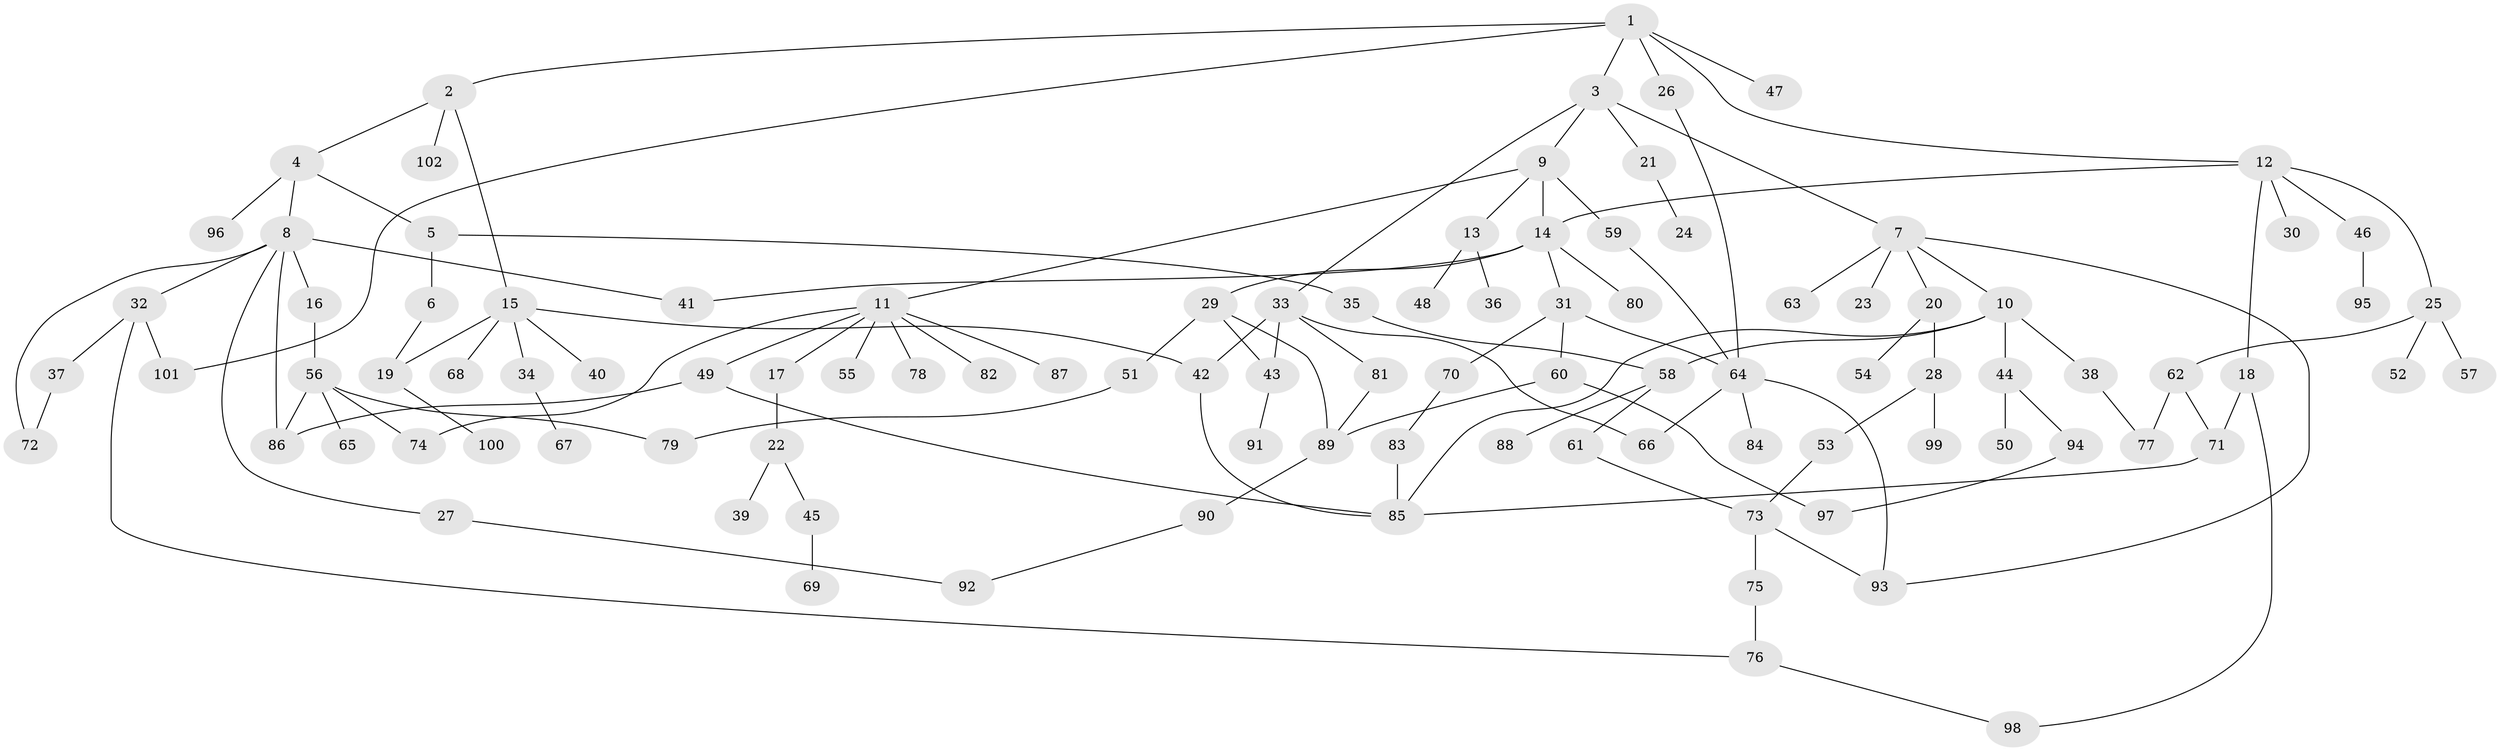 // coarse degree distribution, {10: 0.06666666666666667, 3: 0.16666666666666666, 2: 0.23333333333333334, 6: 0.03333333333333333, 7: 0.03333333333333333, 8: 0.03333333333333333, 4: 0.1, 5: 0.03333333333333333, 1: 0.3}
// Generated by graph-tools (version 1.1) at 2025/17/03/04/25 18:17:07]
// undirected, 102 vertices, 131 edges
graph export_dot {
graph [start="1"]
  node [color=gray90,style=filled];
  1;
  2;
  3;
  4;
  5;
  6;
  7;
  8;
  9;
  10;
  11;
  12;
  13;
  14;
  15;
  16;
  17;
  18;
  19;
  20;
  21;
  22;
  23;
  24;
  25;
  26;
  27;
  28;
  29;
  30;
  31;
  32;
  33;
  34;
  35;
  36;
  37;
  38;
  39;
  40;
  41;
  42;
  43;
  44;
  45;
  46;
  47;
  48;
  49;
  50;
  51;
  52;
  53;
  54;
  55;
  56;
  57;
  58;
  59;
  60;
  61;
  62;
  63;
  64;
  65;
  66;
  67;
  68;
  69;
  70;
  71;
  72;
  73;
  74;
  75;
  76;
  77;
  78;
  79;
  80;
  81;
  82;
  83;
  84;
  85;
  86;
  87;
  88;
  89;
  90;
  91;
  92;
  93;
  94;
  95;
  96;
  97;
  98;
  99;
  100;
  101;
  102;
  1 -- 2;
  1 -- 3;
  1 -- 12;
  1 -- 26;
  1 -- 47;
  1 -- 101;
  2 -- 4;
  2 -- 15;
  2 -- 102;
  3 -- 7;
  3 -- 9;
  3 -- 21;
  3 -- 33;
  4 -- 5;
  4 -- 8;
  4 -- 96;
  5 -- 6;
  5 -- 35;
  6 -- 19;
  7 -- 10;
  7 -- 20;
  7 -- 23;
  7 -- 63;
  7 -- 93;
  8 -- 16;
  8 -- 27;
  8 -- 32;
  8 -- 72;
  8 -- 41;
  8 -- 86;
  9 -- 11;
  9 -- 13;
  9 -- 14;
  9 -- 59;
  10 -- 38;
  10 -- 44;
  10 -- 58;
  10 -- 85;
  11 -- 17;
  11 -- 49;
  11 -- 55;
  11 -- 78;
  11 -- 82;
  11 -- 87;
  11 -- 74;
  12 -- 18;
  12 -- 25;
  12 -- 30;
  12 -- 46;
  12 -- 14;
  13 -- 36;
  13 -- 48;
  14 -- 29;
  14 -- 31;
  14 -- 41;
  14 -- 80;
  15 -- 19;
  15 -- 34;
  15 -- 40;
  15 -- 68;
  15 -- 42;
  16 -- 56;
  17 -- 22;
  18 -- 71;
  18 -- 98;
  19 -- 100;
  20 -- 28;
  20 -- 54;
  21 -- 24;
  22 -- 39;
  22 -- 45;
  25 -- 52;
  25 -- 57;
  25 -- 62;
  26 -- 64;
  27 -- 92;
  28 -- 53;
  28 -- 99;
  29 -- 43;
  29 -- 51;
  29 -- 89;
  31 -- 60;
  31 -- 70;
  31 -- 64;
  32 -- 37;
  32 -- 76;
  32 -- 101;
  33 -- 42;
  33 -- 66;
  33 -- 81;
  33 -- 43;
  34 -- 67;
  35 -- 58;
  37 -- 72;
  38 -- 77;
  42 -- 85;
  43 -- 91;
  44 -- 50;
  44 -- 94;
  45 -- 69;
  46 -- 95;
  49 -- 85;
  49 -- 86;
  51 -- 79;
  53 -- 73;
  56 -- 65;
  56 -- 74;
  56 -- 79;
  56 -- 86;
  58 -- 61;
  58 -- 88;
  59 -- 64;
  60 -- 89;
  60 -- 97;
  61 -- 73;
  62 -- 77;
  62 -- 71;
  64 -- 84;
  64 -- 93;
  64 -- 66;
  70 -- 83;
  71 -- 85;
  73 -- 75;
  73 -- 93;
  75 -- 76;
  76 -- 98;
  81 -- 89;
  83 -- 85;
  89 -- 90;
  90 -- 92;
  94 -- 97;
}
